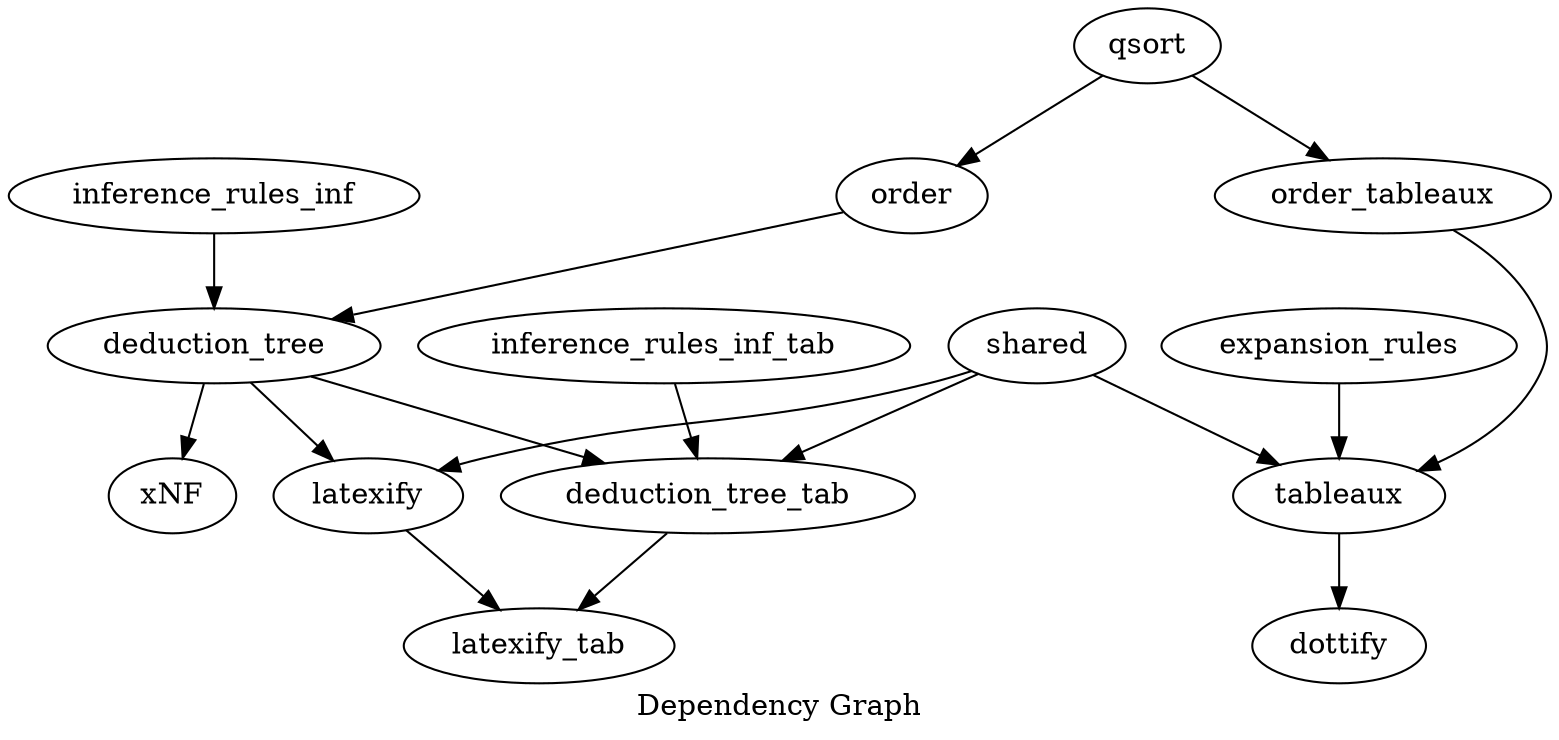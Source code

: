 digraph DG {
	label = "Dependency Graph";
	deduction_tree -> deduction_tree_tab;
	deduction_tree -> latexify;
	deduction_tree -> xNF;
	deduction_tree_tab -> latexify_tab;
	expansion_rules -> tableaux;
	inference_rules_inf -> deduction_tree;
	inference_rules_inf_tab -> deduction_tree_tab;
	latexify -> latexify_tab;
	qsort -> order;
	qsort -> order_tableaux;
	shared -> deduction_tree_tab;
	shared -> latexify;
	shared -> tableaux;
	tableaux -> dottify;
	order -> deduction_tree;
	order_tableaux -> tableaux;
}
